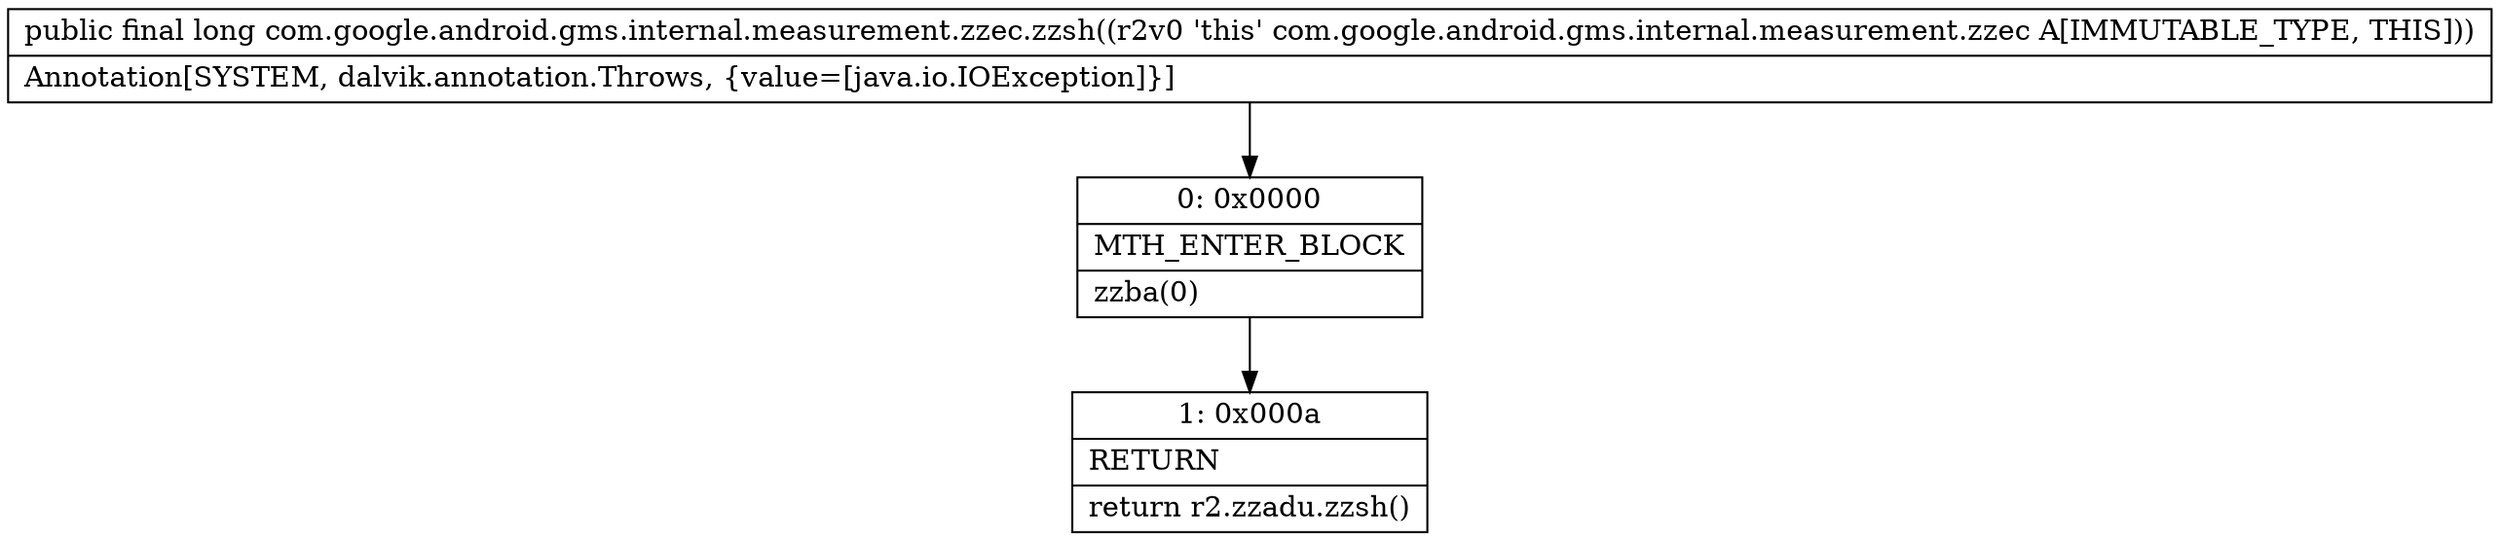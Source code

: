 digraph "CFG forcom.google.android.gms.internal.measurement.zzec.zzsh()J" {
Node_0 [shape=record,label="{0\:\ 0x0000|MTH_ENTER_BLOCK\l|zzba(0)\l}"];
Node_1 [shape=record,label="{1\:\ 0x000a|RETURN\l|return r2.zzadu.zzsh()\l}"];
MethodNode[shape=record,label="{public final long com.google.android.gms.internal.measurement.zzec.zzsh((r2v0 'this' com.google.android.gms.internal.measurement.zzec A[IMMUTABLE_TYPE, THIS]))  | Annotation[SYSTEM, dalvik.annotation.Throws, \{value=[java.io.IOException]\}]\l}"];
MethodNode -> Node_0;
Node_0 -> Node_1;
}

